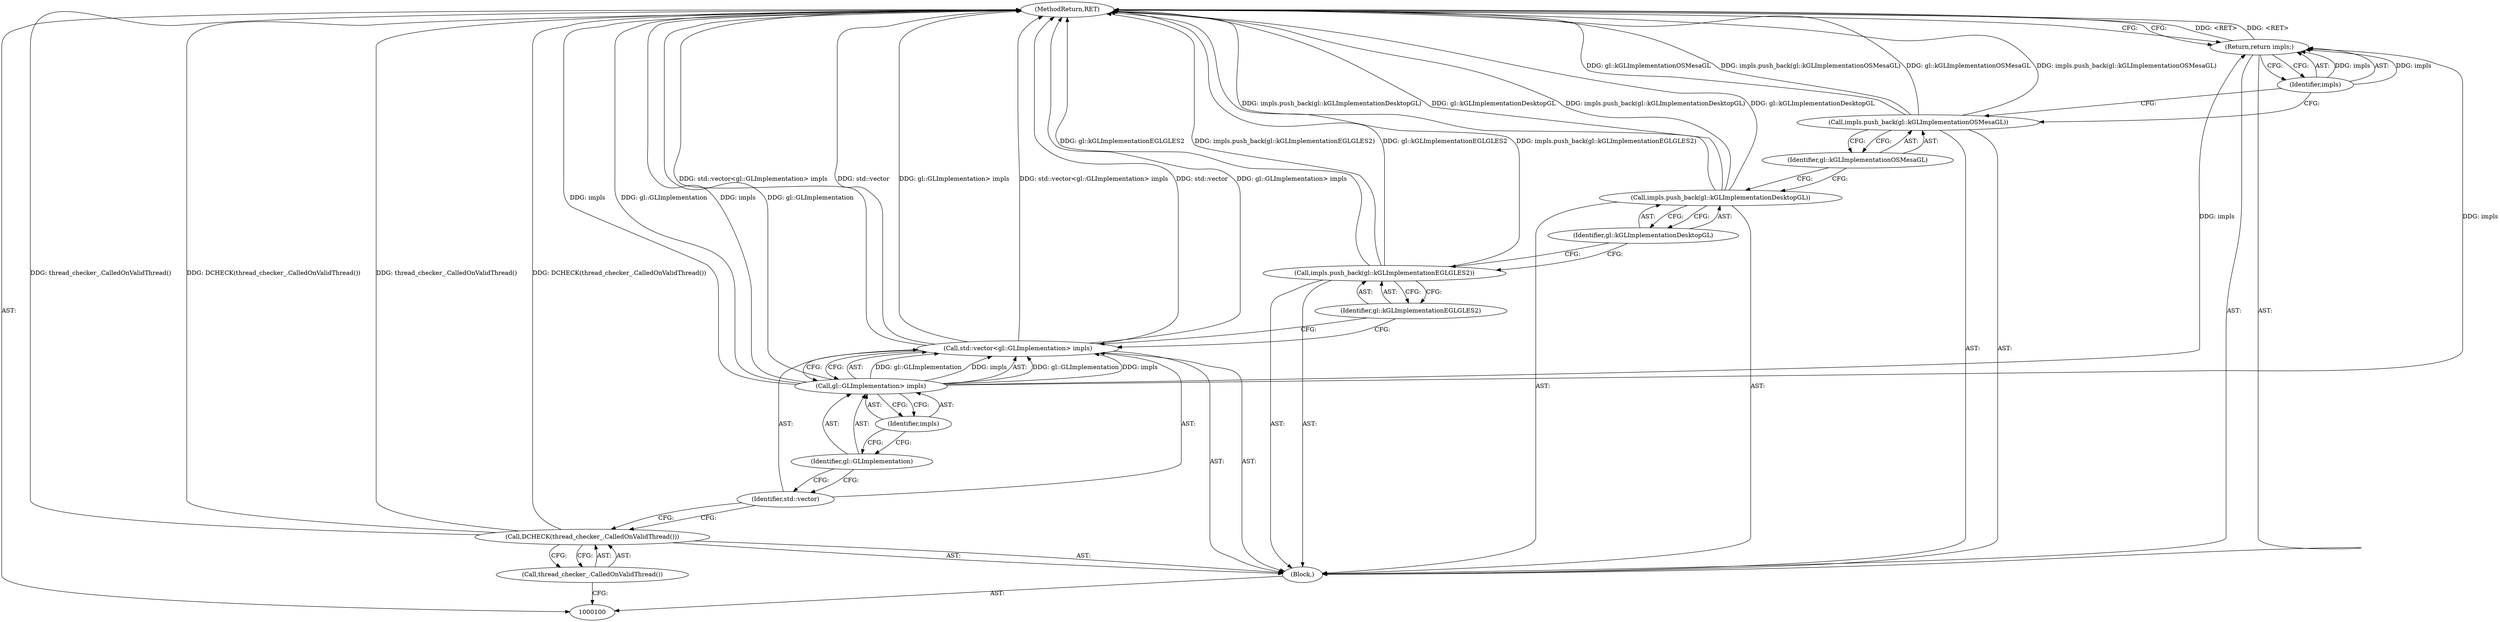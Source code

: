 digraph "0_Chrome_0d77de2f5334b6d560487c5fd696178a3bfc3551" {
"1000117" [label="(MethodReturn,RET)"];
"1000101" [label="(Block,)"];
"1000102" [label="(Call,DCHECK(thread_checker_.CalledOnValidThread()))"];
"1000103" [label="(Call,thread_checker_.CalledOnValidThread())"];
"1000106" [label="(Call,gl::GLImplementation> impls)"];
"1000107" [label="(Identifier,gl::GLImplementation)"];
"1000104" [label="(Call,std::vector<gl::GLImplementation> impls)"];
"1000105" [label="(Identifier,std::vector)"];
"1000108" [label="(Identifier,impls)"];
"1000110" [label="(Identifier,gl::kGLImplementationEGLGLES2)"];
"1000109" [label="(Call,impls.push_back(gl::kGLImplementationEGLGLES2))"];
"1000112" [label="(Identifier,gl::kGLImplementationDesktopGL)"];
"1000111" [label="(Call,impls.push_back(gl::kGLImplementationDesktopGL))"];
"1000114" [label="(Identifier,gl::kGLImplementationOSMesaGL)"];
"1000113" [label="(Call,impls.push_back(gl::kGLImplementationOSMesaGL))"];
"1000115" [label="(Return,return impls;)"];
"1000116" [label="(Identifier,impls)"];
"1000117" -> "1000100"  [label="AST: "];
"1000117" -> "1000115"  [label="CFG: "];
"1000106" -> "1000117"  [label="DDG: impls"];
"1000106" -> "1000117"  [label="DDG: gl::GLImplementation"];
"1000104" -> "1000117"  [label="DDG: std::vector<gl::GLImplementation> impls"];
"1000104" -> "1000117"  [label="DDG: std::vector"];
"1000104" -> "1000117"  [label="DDG: gl::GLImplementation> impls"];
"1000113" -> "1000117"  [label="DDG: gl::kGLImplementationOSMesaGL"];
"1000113" -> "1000117"  [label="DDG: impls.push_back(gl::kGLImplementationOSMesaGL)"];
"1000102" -> "1000117"  [label="DDG: thread_checker_.CalledOnValidThread()"];
"1000102" -> "1000117"  [label="DDG: DCHECK(thread_checker_.CalledOnValidThread())"];
"1000111" -> "1000117"  [label="DDG: impls.push_back(gl::kGLImplementationDesktopGL)"];
"1000111" -> "1000117"  [label="DDG: gl::kGLImplementationDesktopGL"];
"1000109" -> "1000117"  [label="DDG: gl::kGLImplementationEGLGLES2"];
"1000109" -> "1000117"  [label="DDG: impls.push_back(gl::kGLImplementationEGLGLES2)"];
"1000115" -> "1000117"  [label="DDG: <RET>"];
"1000101" -> "1000100"  [label="AST: "];
"1000102" -> "1000101"  [label="AST: "];
"1000104" -> "1000101"  [label="AST: "];
"1000109" -> "1000101"  [label="AST: "];
"1000111" -> "1000101"  [label="AST: "];
"1000113" -> "1000101"  [label="AST: "];
"1000115" -> "1000101"  [label="AST: "];
"1000102" -> "1000101"  [label="AST: "];
"1000102" -> "1000103"  [label="CFG: "];
"1000103" -> "1000102"  [label="AST: "];
"1000105" -> "1000102"  [label="CFG: "];
"1000102" -> "1000117"  [label="DDG: thread_checker_.CalledOnValidThread()"];
"1000102" -> "1000117"  [label="DDG: DCHECK(thread_checker_.CalledOnValidThread())"];
"1000103" -> "1000102"  [label="AST: "];
"1000103" -> "1000100"  [label="CFG: "];
"1000102" -> "1000103"  [label="CFG: "];
"1000106" -> "1000104"  [label="AST: "];
"1000106" -> "1000108"  [label="CFG: "];
"1000107" -> "1000106"  [label="AST: "];
"1000108" -> "1000106"  [label="AST: "];
"1000104" -> "1000106"  [label="CFG: "];
"1000106" -> "1000117"  [label="DDG: impls"];
"1000106" -> "1000117"  [label="DDG: gl::GLImplementation"];
"1000106" -> "1000104"  [label="DDG: gl::GLImplementation"];
"1000106" -> "1000104"  [label="DDG: impls"];
"1000106" -> "1000115"  [label="DDG: impls"];
"1000107" -> "1000106"  [label="AST: "];
"1000107" -> "1000105"  [label="CFG: "];
"1000108" -> "1000107"  [label="CFG: "];
"1000104" -> "1000101"  [label="AST: "];
"1000104" -> "1000106"  [label="CFG: "];
"1000105" -> "1000104"  [label="AST: "];
"1000106" -> "1000104"  [label="AST: "];
"1000110" -> "1000104"  [label="CFG: "];
"1000104" -> "1000117"  [label="DDG: std::vector<gl::GLImplementation> impls"];
"1000104" -> "1000117"  [label="DDG: std::vector"];
"1000104" -> "1000117"  [label="DDG: gl::GLImplementation> impls"];
"1000106" -> "1000104"  [label="DDG: gl::GLImplementation"];
"1000106" -> "1000104"  [label="DDG: impls"];
"1000105" -> "1000104"  [label="AST: "];
"1000105" -> "1000102"  [label="CFG: "];
"1000107" -> "1000105"  [label="CFG: "];
"1000108" -> "1000106"  [label="AST: "];
"1000108" -> "1000107"  [label="CFG: "];
"1000106" -> "1000108"  [label="CFG: "];
"1000110" -> "1000109"  [label="AST: "];
"1000110" -> "1000104"  [label="CFG: "];
"1000109" -> "1000110"  [label="CFG: "];
"1000109" -> "1000101"  [label="AST: "];
"1000109" -> "1000110"  [label="CFG: "];
"1000110" -> "1000109"  [label="AST: "];
"1000112" -> "1000109"  [label="CFG: "];
"1000109" -> "1000117"  [label="DDG: gl::kGLImplementationEGLGLES2"];
"1000109" -> "1000117"  [label="DDG: impls.push_back(gl::kGLImplementationEGLGLES2)"];
"1000112" -> "1000111"  [label="AST: "];
"1000112" -> "1000109"  [label="CFG: "];
"1000111" -> "1000112"  [label="CFG: "];
"1000111" -> "1000101"  [label="AST: "];
"1000111" -> "1000112"  [label="CFG: "];
"1000112" -> "1000111"  [label="AST: "];
"1000114" -> "1000111"  [label="CFG: "];
"1000111" -> "1000117"  [label="DDG: impls.push_back(gl::kGLImplementationDesktopGL)"];
"1000111" -> "1000117"  [label="DDG: gl::kGLImplementationDesktopGL"];
"1000114" -> "1000113"  [label="AST: "];
"1000114" -> "1000111"  [label="CFG: "];
"1000113" -> "1000114"  [label="CFG: "];
"1000113" -> "1000101"  [label="AST: "];
"1000113" -> "1000114"  [label="CFG: "];
"1000114" -> "1000113"  [label="AST: "];
"1000116" -> "1000113"  [label="CFG: "];
"1000113" -> "1000117"  [label="DDG: gl::kGLImplementationOSMesaGL"];
"1000113" -> "1000117"  [label="DDG: impls.push_back(gl::kGLImplementationOSMesaGL)"];
"1000115" -> "1000101"  [label="AST: "];
"1000115" -> "1000116"  [label="CFG: "];
"1000116" -> "1000115"  [label="AST: "];
"1000117" -> "1000115"  [label="CFG: "];
"1000115" -> "1000117"  [label="DDG: <RET>"];
"1000116" -> "1000115"  [label="DDG: impls"];
"1000106" -> "1000115"  [label="DDG: impls"];
"1000116" -> "1000115"  [label="AST: "];
"1000116" -> "1000113"  [label="CFG: "];
"1000115" -> "1000116"  [label="CFG: "];
"1000116" -> "1000115"  [label="DDG: impls"];
}
